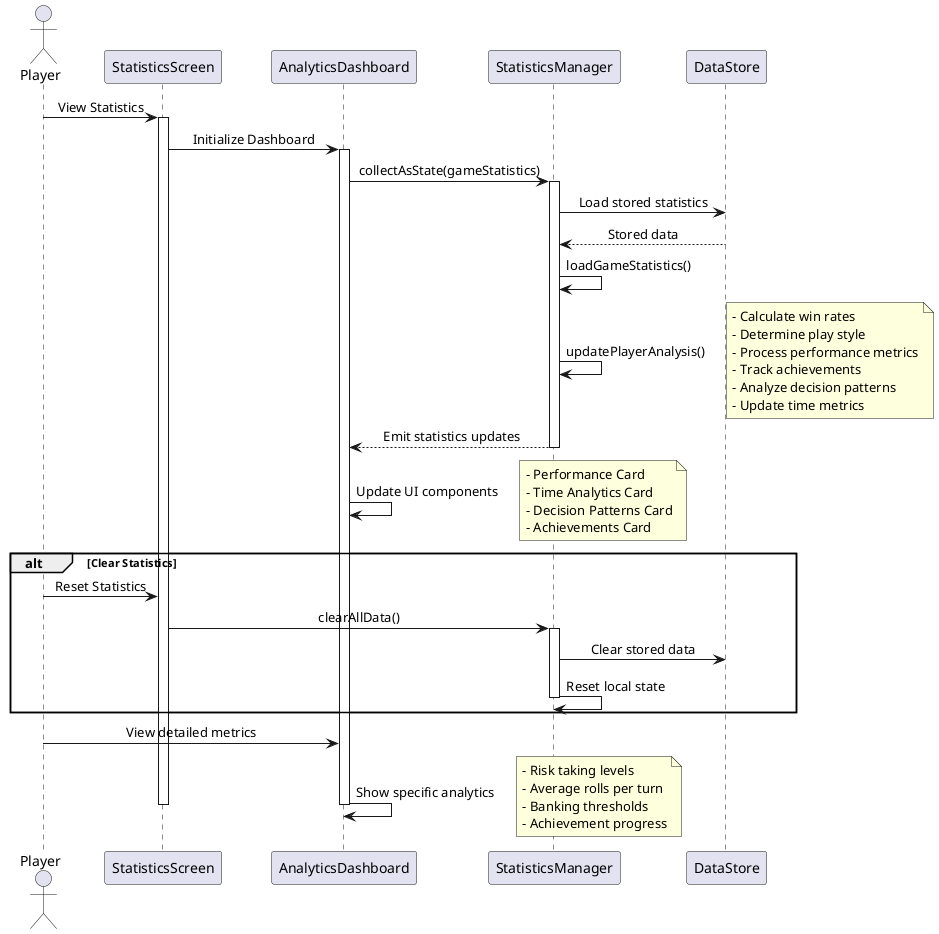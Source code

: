@startuml analysis_flow

skinparam sequenceMessageAlign center
skinparam ParticipantPadding 20

actor Player
participant "StatisticsScreen" as StatsUI
participant "AnalyticsDashboard" as Dashboard
participant "StatisticsManager" as Stats
participant "DataStore" as Store

Player -> StatsUI: View Statistics
activate StatsUI

StatsUI -> Dashboard: Initialize Dashboard
activate Dashboard

Dashboard -> Stats: collectAsState(gameStatistics)
activate Stats

Stats -> Store: Load stored statistics
Store --> Stats: Stored data

Stats -> Stats: loadGameStatistics()
Stats -> Stats: updatePlayerAnalysis()
note right
  - Calculate win rates
  - Determine play style
  - Process performance metrics
  - Track achievements
  - Analyze decision patterns
  - Update time metrics
end note

Stats --> Dashboard: Emit statistics updates
deactivate Stats

Dashboard -> Dashboard: Update UI components
note right
  - Performance Card
  - Time Analytics Card
  - Decision Patterns Card
  - Achievements Card
end note

alt Clear Statistics
    Player -> StatsUI: Reset Statistics
    StatsUI -> Stats: clearAllData()
    activate Stats
    Stats -> Store: Clear stored data
    Stats -> Stats: Reset local state
    deactivate Stats
end

Player -> Dashboard: View detailed metrics
Dashboard -> Dashboard: Show specific analytics
note right
  - Risk taking levels
  - Average rolls per turn
  - Banking thresholds
  - Achievement progress
end note

deactivate Dashboard
deactivate StatsUI

@enduml